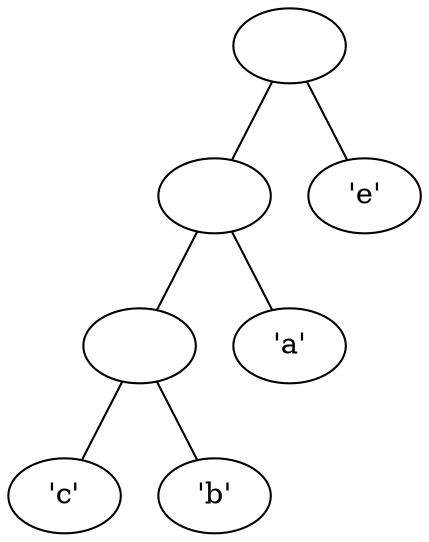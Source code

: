 
graph { 
    0 
    0 [label=" "]
    0 --  1 --  2 --  3    3 [label="'c'"]
    2 [label=" "]
    2 --  4    4 [label="'b'"]
    1 [label=" "]
    1 --  5    5 [label="'a'"]
    0 --  6    6 [label="'e'"]
}

